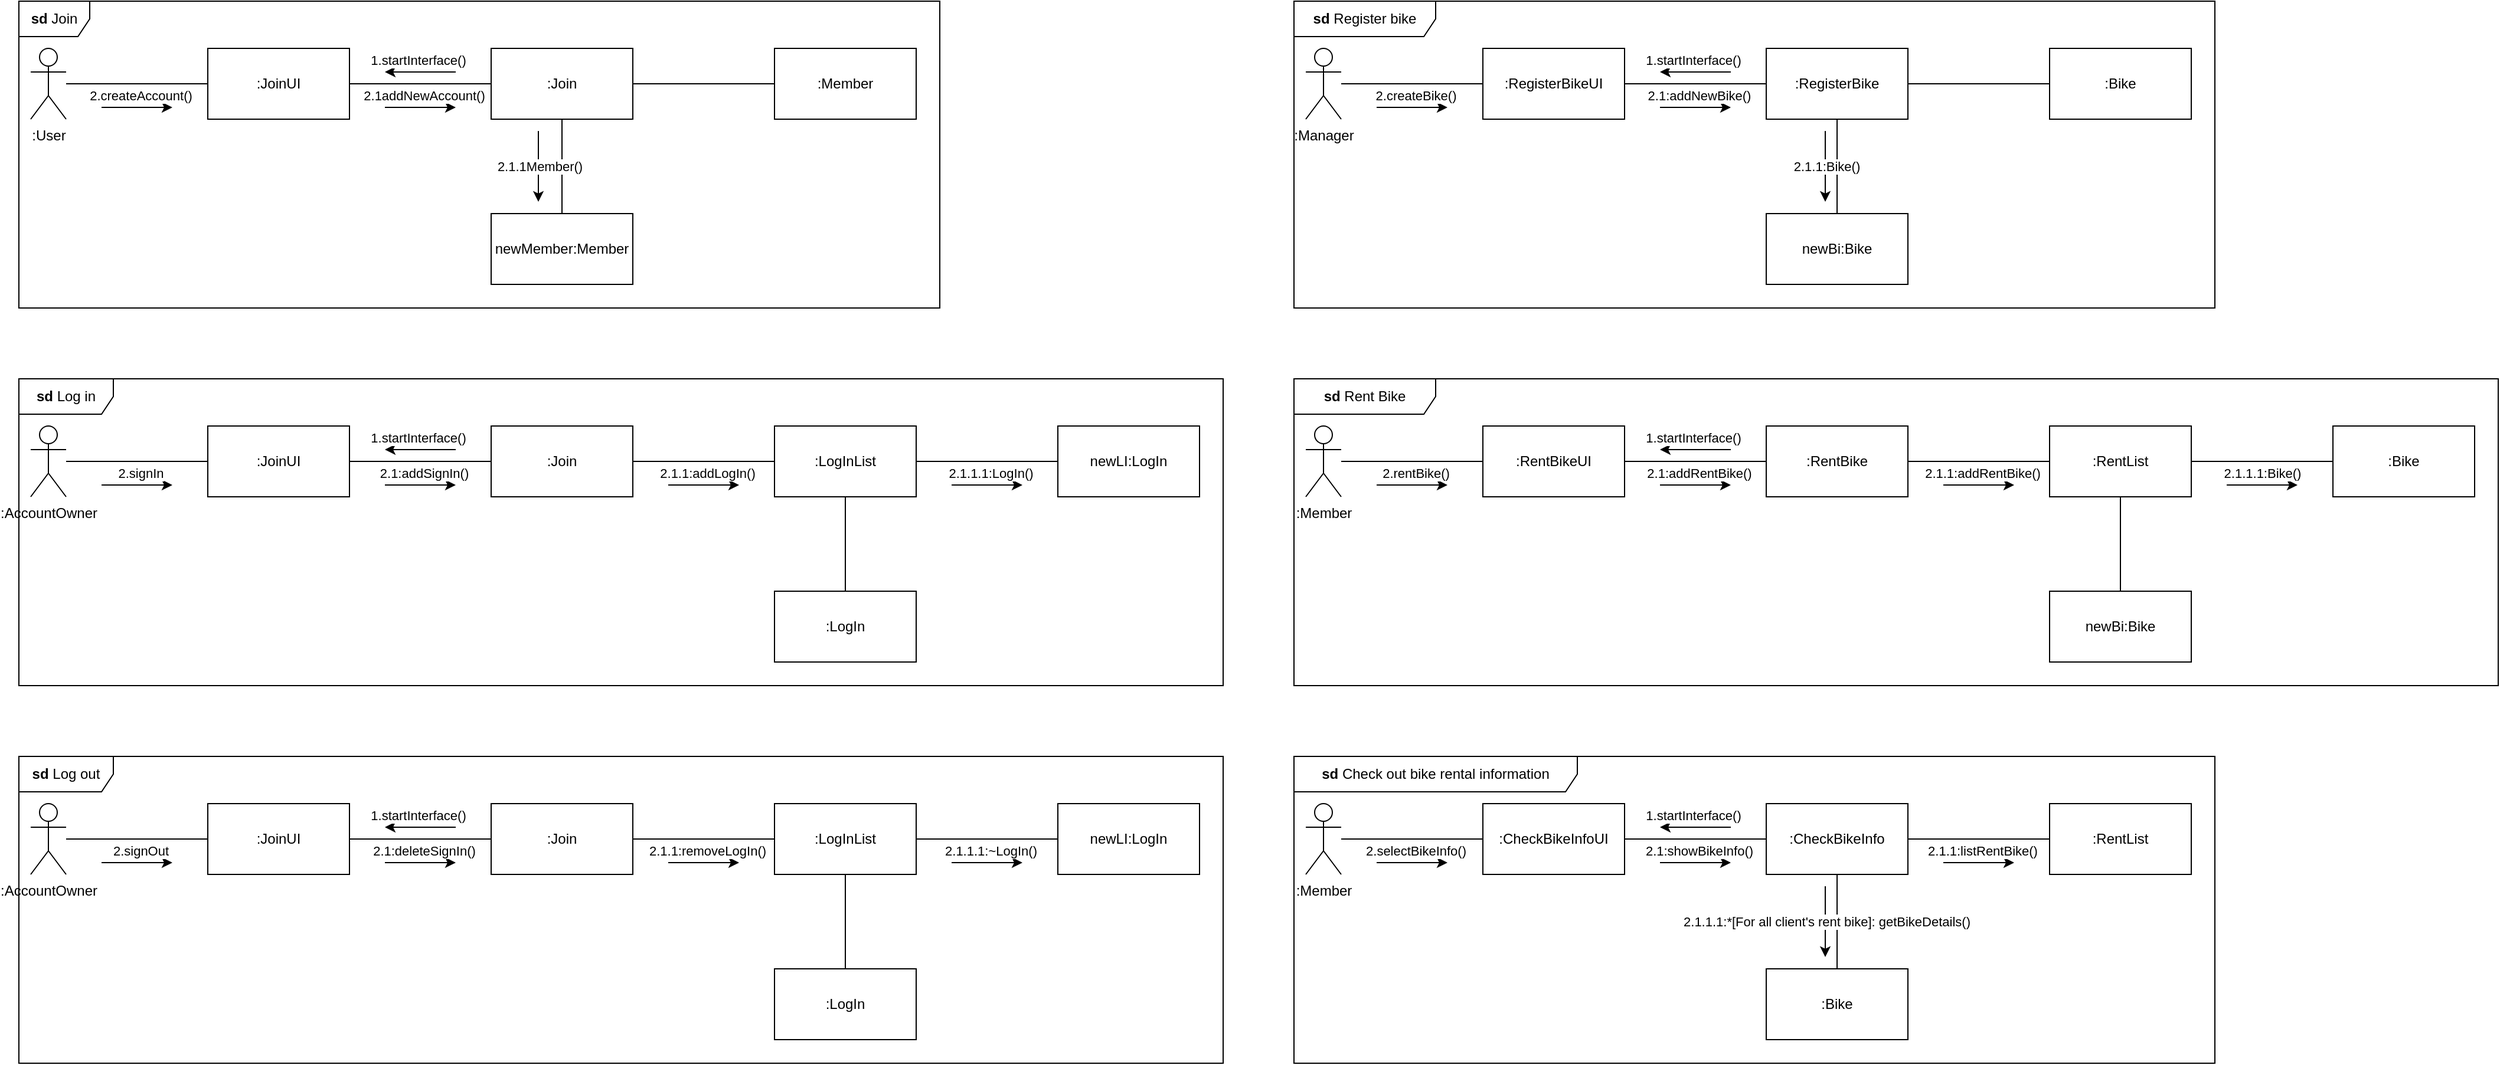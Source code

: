 <mxfile version="27.0.6">
  <diagram name="페이지-1" id="TfwBfcJx_TXcbL4AHAHk">
    <mxGraphModel dx="2610" dy="929" grid="1" gridSize="10" guides="1" tooltips="1" connect="1" arrows="1" fold="1" page="1" pageScale="1" pageWidth="827" pageHeight="1169" math="0" shadow="0">
      <root>
        <mxCell id="0" />
        <mxCell id="1" parent="0" />
        <mxCell id="0ZEHqHd7t8iUZ4EHQ0J9-8" value="" style="edgeStyle=orthogonalEdgeStyle;rounded=0;orthogonalLoop=1;jettySize=auto;html=1;endArrow=none;startFill=0;" edge="1" parent="1" source="0ZEHqHd7t8iUZ4EHQ0J9-1" target="0ZEHqHd7t8iUZ4EHQ0J9-2">
          <mxGeometry relative="1" as="geometry" />
        </mxCell>
        <mxCell id="0ZEHqHd7t8iUZ4EHQ0J9-1" value=":Join&lt;span style=&quot;background-color: transparent; color: light-dark(rgb(0, 0, 0), rgb(255, 255, 255));&quot;&gt;UI&lt;/span&gt;" style="rounded=0;whiteSpace=wrap;html=1;" vertex="1" parent="1">
          <mxGeometry x="-600" y="120" width="120" height="60" as="geometry" />
        </mxCell>
        <mxCell id="0ZEHqHd7t8iUZ4EHQ0J9-11" value="" style="edgeStyle=orthogonalEdgeStyle;rounded=0;orthogonalLoop=1;jettySize=auto;html=1;endArrow=none;startFill=0;" edge="1" parent="1" source="0ZEHqHd7t8iUZ4EHQ0J9-2" target="0ZEHqHd7t8iUZ4EHQ0J9-10">
          <mxGeometry relative="1" as="geometry" />
        </mxCell>
        <mxCell id="0ZEHqHd7t8iUZ4EHQ0J9-13" value="" style="edgeStyle=orthogonalEdgeStyle;rounded=0;orthogonalLoop=1;jettySize=auto;html=1;endArrow=none;startFill=0;" edge="1" parent="1" source="0ZEHqHd7t8iUZ4EHQ0J9-2" target="0ZEHqHd7t8iUZ4EHQ0J9-12">
          <mxGeometry relative="1" as="geometry" />
        </mxCell>
        <mxCell id="0ZEHqHd7t8iUZ4EHQ0J9-2" value=":Join" style="rounded=0;whiteSpace=wrap;html=1;" vertex="1" parent="1">
          <mxGeometry x="-360" y="120" width="120" height="60" as="geometry" />
        </mxCell>
        <mxCell id="0ZEHqHd7t8iUZ4EHQ0J9-3" value=":User" style="shape=umlActor;verticalLabelPosition=bottom;verticalAlign=top;html=1;outlineConnect=0;" vertex="1" parent="1">
          <mxGeometry x="-750" y="120" width="30" height="60" as="geometry" />
        </mxCell>
        <mxCell id="0ZEHqHd7t8iUZ4EHQ0J9-7" value="" style="endArrow=none;html=1;rounded=0;entryX=0;entryY=0.5;entryDx=0;entryDy=0;" edge="1" parent="1" source="0ZEHqHd7t8iUZ4EHQ0J9-3" target="0ZEHqHd7t8iUZ4EHQ0J9-1">
          <mxGeometry width="50" height="50" relative="1" as="geometry">
            <mxPoint x="-690" y="150" as="sourcePoint" />
            <mxPoint x="-640" y="100" as="targetPoint" />
          </mxGeometry>
        </mxCell>
        <mxCell id="0ZEHqHd7t8iUZ4EHQ0J9-10" value=":Member" style="rounded=0;whiteSpace=wrap;html=1;" vertex="1" parent="1">
          <mxGeometry x="-120" y="120" width="120" height="60" as="geometry" />
        </mxCell>
        <mxCell id="0ZEHqHd7t8iUZ4EHQ0J9-12" value="newMember:Member" style="rounded=0;whiteSpace=wrap;html=1;" vertex="1" parent="1">
          <mxGeometry x="-360" y="260" width="120" height="60" as="geometry" />
        </mxCell>
        <mxCell id="0ZEHqHd7t8iUZ4EHQ0J9-14" value="" style="endArrow=classic;html=1;rounded=0;" edge="1" parent="1">
          <mxGeometry width="50" height="50" relative="1" as="geometry">
            <mxPoint x="-390" y="140" as="sourcePoint" />
            <mxPoint x="-450" y="140" as="targetPoint" />
          </mxGeometry>
        </mxCell>
        <mxCell id="0ZEHqHd7t8iUZ4EHQ0J9-15" value="1.startInterface()" style="edgeLabel;html=1;align=center;verticalAlign=middle;resizable=0;points=[];" vertex="1" connectable="0" parent="0ZEHqHd7t8iUZ4EHQ0J9-14">
          <mxGeometry x="0.08" y="-1" relative="1" as="geometry">
            <mxPoint y="-9" as="offset" />
          </mxGeometry>
        </mxCell>
        <mxCell id="0ZEHqHd7t8iUZ4EHQ0J9-16" value="" style="endArrow=classic;html=1;rounded=0;" edge="1" parent="1">
          <mxGeometry width="50" height="50" relative="1" as="geometry">
            <mxPoint x="-690" y="170" as="sourcePoint" />
            <mxPoint x="-630" y="170" as="targetPoint" />
          </mxGeometry>
        </mxCell>
        <mxCell id="0ZEHqHd7t8iUZ4EHQ0J9-17" value="2.createAccount()" style="edgeLabel;html=1;align=center;verticalAlign=middle;resizable=0;points=[];" vertex="1" connectable="0" parent="0ZEHqHd7t8iUZ4EHQ0J9-16">
          <mxGeometry x="0.08" y="-1" relative="1" as="geometry">
            <mxPoint y="-11" as="offset" />
          </mxGeometry>
        </mxCell>
        <mxCell id="0ZEHqHd7t8iUZ4EHQ0J9-18" value="" style="endArrow=classic;html=1;rounded=0;" edge="1" parent="1">
          <mxGeometry width="50" height="50" relative="1" as="geometry">
            <mxPoint x="-450" y="170" as="sourcePoint" />
            <mxPoint x="-390" y="170" as="targetPoint" />
          </mxGeometry>
        </mxCell>
        <mxCell id="0ZEHqHd7t8iUZ4EHQ0J9-19" value="2.1addNewAccount()" style="edgeLabel;html=1;align=center;verticalAlign=middle;resizable=0;points=[];" vertex="1" connectable="0" parent="0ZEHqHd7t8iUZ4EHQ0J9-18">
          <mxGeometry x="0.08" y="-1" relative="1" as="geometry">
            <mxPoint y="-11" as="offset" />
          </mxGeometry>
        </mxCell>
        <mxCell id="0ZEHqHd7t8iUZ4EHQ0J9-20" value="" style="endArrow=classic;html=1;rounded=0;" edge="1" parent="1">
          <mxGeometry width="50" height="50" relative="1" as="geometry">
            <mxPoint x="-320" y="190" as="sourcePoint" />
            <mxPoint x="-320" y="250" as="targetPoint" />
          </mxGeometry>
        </mxCell>
        <mxCell id="0ZEHqHd7t8iUZ4EHQ0J9-21" value="2.1.1Member()" style="edgeLabel;html=1;align=center;verticalAlign=middle;resizable=0;points=[];" vertex="1" connectable="0" parent="0ZEHqHd7t8iUZ4EHQ0J9-20">
          <mxGeometry x="0.007" y="1" relative="1" as="geometry">
            <mxPoint as="offset" />
          </mxGeometry>
        </mxCell>
        <mxCell id="0ZEHqHd7t8iUZ4EHQ0J9-22" value="&lt;b&gt;sd&lt;/b&gt; Join" style="shape=umlFrame;whiteSpace=wrap;html=1;pointerEvents=0;" vertex="1" parent="1">
          <mxGeometry x="-760" y="80" width="780" height="260" as="geometry" />
        </mxCell>
        <mxCell id="0ZEHqHd7t8iUZ4EHQ0J9-41" value="" style="edgeStyle=orthogonalEdgeStyle;rounded=0;orthogonalLoop=1;jettySize=auto;html=1;endArrow=none;startFill=0;" edge="1" parent="1" source="0ZEHqHd7t8iUZ4EHQ0J9-42" target="0ZEHqHd7t8iUZ4EHQ0J9-45">
          <mxGeometry relative="1" as="geometry" />
        </mxCell>
        <mxCell id="0ZEHqHd7t8iUZ4EHQ0J9-42" value=":Join&lt;span style=&quot;background-color: transparent; color: light-dark(rgb(0, 0, 0), rgb(255, 255, 255));&quot;&gt;UI&lt;/span&gt;" style="rounded=0;whiteSpace=wrap;html=1;" vertex="1" parent="1">
          <mxGeometry x="-600" y="440" width="120" height="60" as="geometry" />
        </mxCell>
        <mxCell id="0ZEHqHd7t8iUZ4EHQ0J9-43" value="" style="edgeStyle=orthogonalEdgeStyle;rounded=0;orthogonalLoop=1;jettySize=auto;html=1;endArrow=none;startFill=0;" edge="1" parent="1" source="0ZEHqHd7t8iUZ4EHQ0J9-45" target="0ZEHqHd7t8iUZ4EHQ0J9-48">
          <mxGeometry relative="1" as="geometry" />
        </mxCell>
        <mxCell id="0ZEHqHd7t8iUZ4EHQ0J9-45" value=":Join" style="rounded=0;whiteSpace=wrap;html=1;" vertex="1" parent="1">
          <mxGeometry x="-360" y="440" width="120" height="60" as="geometry" />
        </mxCell>
        <mxCell id="0ZEHqHd7t8iUZ4EHQ0J9-46" value=":AccountOwner" style="shape=umlActor;verticalLabelPosition=bottom;verticalAlign=top;html=1;outlineConnect=0;" vertex="1" parent="1">
          <mxGeometry x="-750" y="440" width="30" height="60" as="geometry" />
        </mxCell>
        <mxCell id="0ZEHqHd7t8iUZ4EHQ0J9-47" value="" style="endArrow=none;html=1;rounded=0;entryX=0;entryY=0.5;entryDx=0;entryDy=0;" edge="1" parent="1" source="0ZEHqHd7t8iUZ4EHQ0J9-46" target="0ZEHqHd7t8iUZ4EHQ0J9-42">
          <mxGeometry width="50" height="50" relative="1" as="geometry">
            <mxPoint x="-690" y="470" as="sourcePoint" />
            <mxPoint x="-640" y="420" as="targetPoint" />
          </mxGeometry>
        </mxCell>
        <mxCell id="0ZEHqHd7t8iUZ4EHQ0J9-59" value="" style="edgeStyle=orthogonalEdgeStyle;rounded=0;orthogonalLoop=1;jettySize=auto;html=1;endArrow=none;startFill=0;" edge="1" parent="1" source="0ZEHqHd7t8iUZ4EHQ0J9-48" target="0ZEHqHd7t8iUZ4EHQ0J9-49">
          <mxGeometry relative="1" as="geometry" />
        </mxCell>
        <mxCell id="0ZEHqHd7t8iUZ4EHQ0J9-48" value=":LogInList" style="rounded=0;whiteSpace=wrap;html=1;" vertex="1" parent="1">
          <mxGeometry x="-120" y="440" width="120" height="60" as="geometry" />
        </mxCell>
        <mxCell id="0ZEHqHd7t8iUZ4EHQ0J9-49" value="newLI:LogIn" style="rounded=0;whiteSpace=wrap;html=1;" vertex="1" parent="1">
          <mxGeometry x="120" y="440" width="120" height="60" as="geometry" />
        </mxCell>
        <mxCell id="0ZEHqHd7t8iUZ4EHQ0J9-50" value="" style="endArrow=classic;html=1;rounded=0;" edge="1" parent="1">
          <mxGeometry width="50" height="50" relative="1" as="geometry">
            <mxPoint x="-390" y="460" as="sourcePoint" />
            <mxPoint x="-450" y="460" as="targetPoint" />
          </mxGeometry>
        </mxCell>
        <mxCell id="0ZEHqHd7t8iUZ4EHQ0J9-51" value="1.startInterface()" style="edgeLabel;html=1;align=center;verticalAlign=middle;resizable=0;points=[];" vertex="1" connectable="0" parent="0ZEHqHd7t8iUZ4EHQ0J9-50">
          <mxGeometry x="0.08" y="-1" relative="1" as="geometry">
            <mxPoint y="-9" as="offset" />
          </mxGeometry>
        </mxCell>
        <mxCell id="0ZEHqHd7t8iUZ4EHQ0J9-52" value="" style="endArrow=classic;html=1;rounded=0;" edge="1" parent="1">
          <mxGeometry width="50" height="50" relative="1" as="geometry">
            <mxPoint x="-690" y="490" as="sourcePoint" />
            <mxPoint x="-630" y="490" as="targetPoint" />
          </mxGeometry>
        </mxCell>
        <mxCell id="0ZEHqHd7t8iUZ4EHQ0J9-53" value="2.signIn" style="edgeLabel;html=1;align=center;verticalAlign=middle;resizable=0;points=[];" vertex="1" connectable="0" parent="0ZEHqHd7t8iUZ4EHQ0J9-52">
          <mxGeometry x="0.08" y="-1" relative="1" as="geometry">
            <mxPoint y="-11" as="offset" />
          </mxGeometry>
        </mxCell>
        <mxCell id="0ZEHqHd7t8iUZ4EHQ0J9-54" value="" style="endArrow=classic;html=1;rounded=0;" edge="1" parent="1">
          <mxGeometry width="50" height="50" relative="1" as="geometry">
            <mxPoint x="-450" y="490" as="sourcePoint" />
            <mxPoint x="-390" y="490" as="targetPoint" />
          </mxGeometry>
        </mxCell>
        <mxCell id="0ZEHqHd7t8iUZ4EHQ0J9-55" value="2.1:addSignIn()" style="edgeLabel;html=1;align=center;verticalAlign=middle;resizable=0;points=[];" vertex="1" connectable="0" parent="0ZEHqHd7t8iUZ4EHQ0J9-54">
          <mxGeometry x="0.08" y="-1" relative="1" as="geometry">
            <mxPoint y="-11" as="offset" />
          </mxGeometry>
        </mxCell>
        <mxCell id="0ZEHqHd7t8iUZ4EHQ0J9-58" value="&lt;b&gt;sd&lt;/b&gt;&amp;nbsp;Log in" style="shape=umlFrame;whiteSpace=wrap;html=1;pointerEvents=0;width=80;height=30;" vertex="1" parent="1">
          <mxGeometry x="-760" y="400" width="1020" height="260" as="geometry" />
        </mxCell>
        <mxCell id="0ZEHqHd7t8iUZ4EHQ0J9-61" value=":LogIn" style="rounded=0;whiteSpace=wrap;html=1;" vertex="1" parent="1">
          <mxGeometry x="-120" y="580" width="120" height="60" as="geometry" />
        </mxCell>
        <mxCell id="0ZEHqHd7t8iUZ4EHQ0J9-63" value="" style="endArrow=classic;html=1;rounded=0;" edge="1" parent="1">
          <mxGeometry width="50" height="50" relative="1" as="geometry">
            <mxPoint x="30" y="490" as="sourcePoint" />
            <mxPoint x="90" y="490" as="targetPoint" />
          </mxGeometry>
        </mxCell>
        <mxCell id="0ZEHqHd7t8iUZ4EHQ0J9-64" value="2.1.1.1:LogIn()" style="edgeLabel;html=1;align=center;verticalAlign=middle;resizable=0;points=[];" vertex="1" connectable="0" parent="0ZEHqHd7t8iUZ4EHQ0J9-63">
          <mxGeometry x="0.08" y="-1" relative="1" as="geometry">
            <mxPoint y="-11" as="offset" />
          </mxGeometry>
        </mxCell>
        <mxCell id="0ZEHqHd7t8iUZ4EHQ0J9-66" value="" style="endArrow=none;startArrow=none;endFill=0;startFill=0;endSize=8;html=1;verticalAlign=bottom;labelBackgroundColor=none;strokeWidth=1;rounded=0;entryX=0.5;entryY=0;entryDx=0;entryDy=0;" edge="1" parent="1" target="0ZEHqHd7t8iUZ4EHQ0J9-61">
          <mxGeometry width="160" relative="1" as="geometry">
            <mxPoint x="-60" y="500" as="sourcePoint" />
            <mxPoint x="100" y="500" as="targetPoint" />
          </mxGeometry>
        </mxCell>
        <mxCell id="0ZEHqHd7t8iUZ4EHQ0J9-68" value="" style="endArrow=classic;html=1;rounded=0;" edge="1" parent="1">
          <mxGeometry width="50" height="50" relative="1" as="geometry">
            <mxPoint x="-210" y="490" as="sourcePoint" />
            <mxPoint x="-150" y="490" as="targetPoint" />
          </mxGeometry>
        </mxCell>
        <mxCell id="0ZEHqHd7t8iUZ4EHQ0J9-69" value="2.1.1:addLogIn()" style="edgeLabel;html=1;align=center;verticalAlign=middle;resizable=0;points=[];" vertex="1" connectable="0" parent="0ZEHqHd7t8iUZ4EHQ0J9-68">
          <mxGeometry x="0.08" y="-1" relative="1" as="geometry">
            <mxPoint y="-11" as="offset" />
          </mxGeometry>
        </mxCell>
        <mxCell id="0ZEHqHd7t8iUZ4EHQ0J9-70" value="" style="edgeStyle=orthogonalEdgeStyle;rounded=0;orthogonalLoop=1;jettySize=auto;html=1;endArrow=none;startFill=0;" edge="1" parent="1" source="0ZEHqHd7t8iUZ4EHQ0J9-71" target="0ZEHqHd7t8iUZ4EHQ0J9-73">
          <mxGeometry relative="1" as="geometry" />
        </mxCell>
        <mxCell id="0ZEHqHd7t8iUZ4EHQ0J9-71" value=":Join&lt;span style=&quot;background-color: transparent; color: light-dark(rgb(0, 0, 0), rgb(255, 255, 255));&quot;&gt;UI&lt;/span&gt;" style="rounded=0;whiteSpace=wrap;html=1;" vertex="1" parent="1">
          <mxGeometry x="-600" y="760" width="120" height="60" as="geometry" />
        </mxCell>
        <mxCell id="0ZEHqHd7t8iUZ4EHQ0J9-72" value="" style="edgeStyle=orthogonalEdgeStyle;rounded=0;orthogonalLoop=1;jettySize=auto;html=1;endArrow=none;startFill=0;" edge="1" parent="1" source="0ZEHqHd7t8iUZ4EHQ0J9-73" target="0ZEHqHd7t8iUZ4EHQ0J9-77">
          <mxGeometry relative="1" as="geometry" />
        </mxCell>
        <mxCell id="0ZEHqHd7t8iUZ4EHQ0J9-73" value=":Join" style="rounded=0;whiteSpace=wrap;html=1;" vertex="1" parent="1">
          <mxGeometry x="-360" y="760" width="120" height="60" as="geometry" />
        </mxCell>
        <mxCell id="0ZEHqHd7t8iUZ4EHQ0J9-74" value=":AccountOwner" style="shape=umlActor;verticalLabelPosition=bottom;verticalAlign=top;html=1;outlineConnect=0;" vertex="1" parent="1">
          <mxGeometry x="-750" y="760" width="30" height="60" as="geometry" />
        </mxCell>
        <mxCell id="0ZEHqHd7t8iUZ4EHQ0J9-75" value="" style="endArrow=none;html=1;rounded=0;entryX=0;entryY=0.5;entryDx=0;entryDy=0;" edge="1" parent="1" source="0ZEHqHd7t8iUZ4EHQ0J9-74" target="0ZEHqHd7t8iUZ4EHQ0J9-71">
          <mxGeometry width="50" height="50" relative="1" as="geometry">
            <mxPoint x="-690" y="790" as="sourcePoint" />
            <mxPoint x="-640" y="740" as="targetPoint" />
          </mxGeometry>
        </mxCell>
        <mxCell id="0ZEHqHd7t8iUZ4EHQ0J9-76" value="" style="edgeStyle=orthogonalEdgeStyle;rounded=0;orthogonalLoop=1;jettySize=auto;html=1;endArrow=none;startFill=0;" edge="1" parent="1" source="0ZEHqHd7t8iUZ4EHQ0J9-77" target="0ZEHqHd7t8iUZ4EHQ0J9-78">
          <mxGeometry relative="1" as="geometry" />
        </mxCell>
        <mxCell id="0ZEHqHd7t8iUZ4EHQ0J9-77" value=":LogInList" style="rounded=0;whiteSpace=wrap;html=1;" vertex="1" parent="1">
          <mxGeometry x="-120" y="760" width="120" height="60" as="geometry" />
        </mxCell>
        <mxCell id="0ZEHqHd7t8iUZ4EHQ0J9-78" value="newLI:LogIn" style="rounded=0;whiteSpace=wrap;html=1;" vertex="1" parent="1">
          <mxGeometry x="120" y="760" width="120" height="60" as="geometry" />
        </mxCell>
        <mxCell id="0ZEHqHd7t8iUZ4EHQ0J9-79" value="" style="endArrow=classic;html=1;rounded=0;" edge="1" parent="1">
          <mxGeometry width="50" height="50" relative="1" as="geometry">
            <mxPoint x="-390" y="780" as="sourcePoint" />
            <mxPoint x="-450" y="780" as="targetPoint" />
          </mxGeometry>
        </mxCell>
        <mxCell id="0ZEHqHd7t8iUZ4EHQ0J9-80" value="1.startInterface()" style="edgeLabel;html=1;align=center;verticalAlign=middle;resizable=0;points=[];" vertex="1" connectable="0" parent="0ZEHqHd7t8iUZ4EHQ0J9-79">
          <mxGeometry x="0.08" y="-1" relative="1" as="geometry">
            <mxPoint y="-9" as="offset" />
          </mxGeometry>
        </mxCell>
        <mxCell id="0ZEHqHd7t8iUZ4EHQ0J9-81" value="" style="endArrow=classic;html=1;rounded=0;" edge="1" parent="1">
          <mxGeometry width="50" height="50" relative="1" as="geometry">
            <mxPoint x="-690" y="810" as="sourcePoint" />
            <mxPoint x="-630" y="810" as="targetPoint" />
          </mxGeometry>
        </mxCell>
        <mxCell id="0ZEHqHd7t8iUZ4EHQ0J9-82" value="2.signOut" style="edgeLabel;html=1;align=center;verticalAlign=middle;resizable=0;points=[];" vertex="1" connectable="0" parent="0ZEHqHd7t8iUZ4EHQ0J9-81">
          <mxGeometry x="0.08" y="-1" relative="1" as="geometry">
            <mxPoint y="-11" as="offset" />
          </mxGeometry>
        </mxCell>
        <mxCell id="0ZEHqHd7t8iUZ4EHQ0J9-83" value="" style="endArrow=classic;html=1;rounded=0;" edge="1" parent="1">
          <mxGeometry width="50" height="50" relative="1" as="geometry">
            <mxPoint x="-450" y="810" as="sourcePoint" />
            <mxPoint x="-390" y="810" as="targetPoint" />
          </mxGeometry>
        </mxCell>
        <mxCell id="0ZEHqHd7t8iUZ4EHQ0J9-84" value="2.1:deleteSignIn()" style="edgeLabel;html=1;align=center;verticalAlign=middle;resizable=0;points=[];" vertex="1" connectable="0" parent="0ZEHqHd7t8iUZ4EHQ0J9-83">
          <mxGeometry x="0.08" y="-1" relative="1" as="geometry">
            <mxPoint y="-11" as="offset" />
          </mxGeometry>
        </mxCell>
        <mxCell id="0ZEHqHd7t8iUZ4EHQ0J9-85" value="&lt;b&gt;sd&lt;/b&gt;&amp;nbsp;Log out" style="shape=umlFrame;whiteSpace=wrap;html=1;pointerEvents=0;width=80;height=30;" vertex="1" parent="1">
          <mxGeometry x="-760" y="720" width="1020" height="260" as="geometry" />
        </mxCell>
        <mxCell id="0ZEHqHd7t8iUZ4EHQ0J9-86" value=":LogIn" style="rounded=0;whiteSpace=wrap;html=1;" vertex="1" parent="1">
          <mxGeometry x="-120" y="900" width="120" height="60" as="geometry" />
        </mxCell>
        <mxCell id="0ZEHqHd7t8iUZ4EHQ0J9-87" value="" style="endArrow=classic;html=1;rounded=0;" edge="1" parent="1">
          <mxGeometry width="50" height="50" relative="1" as="geometry">
            <mxPoint x="30" y="810" as="sourcePoint" />
            <mxPoint x="90" y="810" as="targetPoint" />
          </mxGeometry>
        </mxCell>
        <mxCell id="0ZEHqHd7t8iUZ4EHQ0J9-88" value="2.1.1.1:~LogIn()" style="edgeLabel;html=1;align=center;verticalAlign=middle;resizable=0;points=[];" vertex="1" connectable="0" parent="0ZEHqHd7t8iUZ4EHQ0J9-87">
          <mxGeometry x="0.08" y="-1" relative="1" as="geometry">
            <mxPoint y="-11" as="offset" />
          </mxGeometry>
        </mxCell>
        <mxCell id="0ZEHqHd7t8iUZ4EHQ0J9-89" value="" style="endArrow=none;startArrow=none;endFill=0;startFill=0;endSize=8;html=1;verticalAlign=bottom;labelBackgroundColor=none;strokeWidth=1;rounded=0;entryX=0.5;entryY=0;entryDx=0;entryDy=0;" edge="1" parent="1" target="0ZEHqHd7t8iUZ4EHQ0J9-86">
          <mxGeometry width="160" relative="1" as="geometry">
            <mxPoint x="-60" y="820" as="sourcePoint" />
            <mxPoint x="100" y="820" as="targetPoint" />
          </mxGeometry>
        </mxCell>
        <mxCell id="0ZEHqHd7t8iUZ4EHQ0J9-90" value="" style="endArrow=classic;html=1;rounded=0;" edge="1" parent="1">
          <mxGeometry width="50" height="50" relative="1" as="geometry">
            <mxPoint x="-210" y="810" as="sourcePoint" />
            <mxPoint x="-150" y="810" as="targetPoint" />
          </mxGeometry>
        </mxCell>
        <mxCell id="0ZEHqHd7t8iUZ4EHQ0J9-91" value="2.1.1:removeLogIn()" style="edgeLabel;html=1;align=center;verticalAlign=middle;resizable=0;points=[];" vertex="1" connectable="0" parent="0ZEHqHd7t8iUZ4EHQ0J9-90">
          <mxGeometry x="0.08" y="-1" relative="1" as="geometry">
            <mxPoint y="-11" as="offset" />
          </mxGeometry>
        </mxCell>
        <mxCell id="0ZEHqHd7t8iUZ4EHQ0J9-92" value="" style="edgeStyle=orthogonalEdgeStyle;rounded=0;orthogonalLoop=1;jettySize=auto;html=1;endArrow=none;startFill=0;" edge="1" parent="1" source="0ZEHqHd7t8iUZ4EHQ0J9-93" target="0ZEHqHd7t8iUZ4EHQ0J9-95">
          <mxGeometry relative="1" as="geometry" />
        </mxCell>
        <mxCell id="0ZEHqHd7t8iUZ4EHQ0J9-93" value=":RegisterBikeUI" style="rounded=0;whiteSpace=wrap;html=1;" vertex="1" parent="1">
          <mxGeometry x="480" y="120" width="120" height="60" as="geometry" />
        </mxCell>
        <mxCell id="0ZEHqHd7t8iUZ4EHQ0J9-94" value="" style="edgeStyle=orthogonalEdgeStyle;rounded=0;orthogonalLoop=1;jettySize=auto;html=1;endArrow=none;startFill=0;" edge="1" parent="1" source="0ZEHqHd7t8iUZ4EHQ0J9-95" target="0ZEHqHd7t8iUZ4EHQ0J9-99">
          <mxGeometry relative="1" as="geometry" />
        </mxCell>
        <mxCell id="0ZEHqHd7t8iUZ4EHQ0J9-114" value="" style="edgeStyle=orthogonalEdgeStyle;rounded=0;orthogonalLoop=1;jettySize=auto;html=1;endArrow=none;startFill=0;" edge="1" parent="1" source="0ZEHqHd7t8iUZ4EHQ0J9-95" target="0ZEHqHd7t8iUZ4EHQ0J9-100">
          <mxGeometry relative="1" as="geometry" />
        </mxCell>
        <mxCell id="0ZEHqHd7t8iUZ4EHQ0J9-95" value=":RegisterBike" style="rounded=0;whiteSpace=wrap;html=1;" vertex="1" parent="1">
          <mxGeometry x="720" y="120" width="120" height="60" as="geometry" />
        </mxCell>
        <mxCell id="0ZEHqHd7t8iUZ4EHQ0J9-96" value=":Manager" style="shape=umlActor;verticalLabelPosition=bottom;verticalAlign=top;html=1;outlineConnect=0;" vertex="1" parent="1">
          <mxGeometry x="330" y="120" width="30" height="60" as="geometry" />
        </mxCell>
        <mxCell id="0ZEHqHd7t8iUZ4EHQ0J9-97" value="" style="endArrow=none;html=1;rounded=0;entryX=0;entryY=0.5;entryDx=0;entryDy=0;" edge="1" parent="1" source="0ZEHqHd7t8iUZ4EHQ0J9-96" target="0ZEHqHd7t8iUZ4EHQ0J9-93">
          <mxGeometry width="50" height="50" relative="1" as="geometry">
            <mxPoint x="390" y="150" as="sourcePoint" />
            <mxPoint x="440" y="100" as="targetPoint" />
          </mxGeometry>
        </mxCell>
        <mxCell id="0ZEHqHd7t8iUZ4EHQ0J9-99" value=":Bike" style="rounded=0;whiteSpace=wrap;html=1;" vertex="1" parent="1">
          <mxGeometry x="960" y="120" width="120" height="60" as="geometry" />
        </mxCell>
        <mxCell id="0ZEHqHd7t8iUZ4EHQ0J9-100" value="newBi:Bike" style="rounded=0;whiteSpace=wrap;html=1;" vertex="1" parent="1">
          <mxGeometry x="720" y="260" width="120" height="60" as="geometry" />
        </mxCell>
        <mxCell id="0ZEHqHd7t8iUZ4EHQ0J9-101" value="" style="endArrow=classic;html=1;rounded=0;" edge="1" parent="1">
          <mxGeometry width="50" height="50" relative="1" as="geometry">
            <mxPoint x="690" y="140" as="sourcePoint" />
            <mxPoint x="630" y="140" as="targetPoint" />
          </mxGeometry>
        </mxCell>
        <mxCell id="0ZEHqHd7t8iUZ4EHQ0J9-102" value="1.startInterface()" style="edgeLabel;html=1;align=center;verticalAlign=middle;resizable=0;points=[];" vertex="1" connectable="0" parent="0ZEHqHd7t8iUZ4EHQ0J9-101">
          <mxGeometry x="0.08" y="-1" relative="1" as="geometry">
            <mxPoint y="-9" as="offset" />
          </mxGeometry>
        </mxCell>
        <mxCell id="0ZEHqHd7t8iUZ4EHQ0J9-103" value="" style="endArrow=classic;html=1;rounded=0;" edge="1" parent="1">
          <mxGeometry width="50" height="50" relative="1" as="geometry">
            <mxPoint x="390" y="170" as="sourcePoint" />
            <mxPoint x="450" y="170" as="targetPoint" />
          </mxGeometry>
        </mxCell>
        <mxCell id="0ZEHqHd7t8iUZ4EHQ0J9-104" value="2.createBike()" style="edgeLabel;html=1;align=center;verticalAlign=middle;resizable=0;points=[];" vertex="1" connectable="0" parent="0ZEHqHd7t8iUZ4EHQ0J9-103">
          <mxGeometry x="0.08" y="-1" relative="1" as="geometry">
            <mxPoint y="-11" as="offset" />
          </mxGeometry>
        </mxCell>
        <mxCell id="0ZEHqHd7t8iUZ4EHQ0J9-105" value="" style="endArrow=classic;html=1;rounded=0;" edge="1" parent="1">
          <mxGeometry width="50" height="50" relative="1" as="geometry">
            <mxPoint x="630" y="170" as="sourcePoint" />
            <mxPoint x="690" y="170" as="targetPoint" />
          </mxGeometry>
        </mxCell>
        <mxCell id="0ZEHqHd7t8iUZ4EHQ0J9-106" value="2.1:addNewBike()" style="edgeLabel;html=1;align=center;verticalAlign=middle;resizable=0;points=[];" vertex="1" connectable="0" parent="0ZEHqHd7t8iUZ4EHQ0J9-105">
          <mxGeometry x="0.08" y="-1" relative="1" as="geometry">
            <mxPoint y="-11" as="offset" />
          </mxGeometry>
        </mxCell>
        <mxCell id="0ZEHqHd7t8iUZ4EHQ0J9-107" value="&lt;b&gt;sd&lt;/b&gt;&amp;nbsp;Register bike" style="shape=umlFrame;whiteSpace=wrap;html=1;pointerEvents=0;width=120;height=30;" vertex="1" parent="1">
          <mxGeometry x="320" y="80" width="780" height="260" as="geometry" />
        </mxCell>
        <mxCell id="0ZEHqHd7t8iUZ4EHQ0J9-116" value="" style="endArrow=classic;html=1;rounded=0;" edge="1" parent="1">
          <mxGeometry width="50" height="50" relative="1" as="geometry">
            <mxPoint x="770" y="190" as="sourcePoint" />
            <mxPoint x="770" y="250" as="targetPoint" />
          </mxGeometry>
        </mxCell>
        <mxCell id="0ZEHqHd7t8iUZ4EHQ0J9-117" value="2.1.1:Bike()" style="edgeLabel;html=1;align=center;verticalAlign=middle;resizable=0;points=[];" vertex="1" connectable="0" parent="0ZEHqHd7t8iUZ4EHQ0J9-116">
          <mxGeometry x="0.007" y="1" relative="1" as="geometry">
            <mxPoint as="offset" />
          </mxGeometry>
        </mxCell>
        <mxCell id="0ZEHqHd7t8iUZ4EHQ0J9-118" value="" style="edgeStyle=orthogonalEdgeStyle;rounded=0;orthogonalLoop=1;jettySize=auto;html=1;endArrow=none;startFill=0;" edge="1" parent="1" source="0ZEHqHd7t8iUZ4EHQ0J9-119" target="0ZEHqHd7t8iUZ4EHQ0J9-122">
          <mxGeometry relative="1" as="geometry" />
        </mxCell>
        <mxCell id="0ZEHqHd7t8iUZ4EHQ0J9-119" value=":RentBikeUI" style="rounded=0;whiteSpace=wrap;html=1;" vertex="1" parent="1">
          <mxGeometry x="480" y="440" width="120" height="60" as="geometry" />
        </mxCell>
        <mxCell id="0ZEHqHd7t8iUZ4EHQ0J9-120" value="" style="edgeStyle=orthogonalEdgeStyle;rounded=0;orthogonalLoop=1;jettySize=auto;html=1;endArrow=none;startFill=0;" edge="1" parent="1" source="0ZEHqHd7t8iUZ4EHQ0J9-122" target="0ZEHqHd7t8iUZ4EHQ0J9-125">
          <mxGeometry relative="1" as="geometry" />
        </mxCell>
        <mxCell id="0ZEHqHd7t8iUZ4EHQ0J9-122" value=":RentBike" style="rounded=0;whiteSpace=wrap;html=1;" vertex="1" parent="1">
          <mxGeometry x="720" y="440" width="120" height="60" as="geometry" />
        </mxCell>
        <mxCell id="0ZEHqHd7t8iUZ4EHQ0J9-123" value=":Member" style="shape=umlActor;verticalLabelPosition=bottom;verticalAlign=top;html=1;outlineConnect=0;" vertex="1" parent="1">
          <mxGeometry x="330" y="440" width="30" height="60" as="geometry" />
        </mxCell>
        <mxCell id="0ZEHqHd7t8iUZ4EHQ0J9-124" value="" style="endArrow=none;html=1;rounded=0;entryX=0;entryY=0.5;entryDx=0;entryDy=0;" edge="1" parent="1" source="0ZEHqHd7t8iUZ4EHQ0J9-123" target="0ZEHqHd7t8iUZ4EHQ0J9-119">
          <mxGeometry width="50" height="50" relative="1" as="geometry">
            <mxPoint x="390" y="470" as="sourcePoint" />
            <mxPoint x="440" y="420" as="targetPoint" />
          </mxGeometry>
        </mxCell>
        <mxCell id="0ZEHqHd7t8iUZ4EHQ0J9-136" value="" style="edgeStyle=orthogonalEdgeStyle;rounded=0;orthogonalLoop=1;jettySize=auto;html=1;endArrow=none;startFill=0;" edge="1" parent="1" source="0ZEHqHd7t8iUZ4EHQ0J9-125" target="0ZEHqHd7t8iUZ4EHQ0J9-126">
          <mxGeometry relative="1" as="geometry" />
        </mxCell>
        <mxCell id="0ZEHqHd7t8iUZ4EHQ0J9-138" value="" style="edgeStyle=orthogonalEdgeStyle;rounded=0;orthogonalLoop=1;jettySize=auto;html=1;endArrow=none;startFill=0;" edge="1" parent="1" source="0ZEHqHd7t8iUZ4EHQ0J9-125" target="0ZEHqHd7t8iUZ4EHQ0J9-137">
          <mxGeometry relative="1" as="geometry" />
        </mxCell>
        <mxCell id="0ZEHqHd7t8iUZ4EHQ0J9-125" value=":RentList" style="rounded=0;whiteSpace=wrap;html=1;" vertex="1" parent="1">
          <mxGeometry x="960" y="440" width="120" height="60" as="geometry" />
        </mxCell>
        <mxCell id="0ZEHqHd7t8iUZ4EHQ0J9-126" value="newBi:Bike" style="rounded=0;whiteSpace=wrap;html=1;" vertex="1" parent="1">
          <mxGeometry x="960" y="580" width="120" height="60" as="geometry" />
        </mxCell>
        <mxCell id="0ZEHqHd7t8iUZ4EHQ0J9-127" value="" style="endArrow=classic;html=1;rounded=0;" edge="1" parent="1">
          <mxGeometry width="50" height="50" relative="1" as="geometry">
            <mxPoint x="690" y="460" as="sourcePoint" />
            <mxPoint x="630" y="460" as="targetPoint" />
          </mxGeometry>
        </mxCell>
        <mxCell id="0ZEHqHd7t8iUZ4EHQ0J9-128" value="1.startInterface()" style="edgeLabel;html=1;align=center;verticalAlign=middle;resizable=0;points=[];" vertex="1" connectable="0" parent="0ZEHqHd7t8iUZ4EHQ0J9-127">
          <mxGeometry x="0.08" y="-1" relative="1" as="geometry">
            <mxPoint y="-9" as="offset" />
          </mxGeometry>
        </mxCell>
        <mxCell id="0ZEHqHd7t8iUZ4EHQ0J9-129" value="" style="endArrow=classic;html=1;rounded=0;" edge="1" parent="1">
          <mxGeometry width="50" height="50" relative="1" as="geometry">
            <mxPoint x="390" y="490" as="sourcePoint" />
            <mxPoint x="450" y="490" as="targetPoint" />
          </mxGeometry>
        </mxCell>
        <mxCell id="0ZEHqHd7t8iUZ4EHQ0J9-130" value="2.rentBike()" style="edgeLabel;html=1;align=center;verticalAlign=middle;resizable=0;points=[];" vertex="1" connectable="0" parent="0ZEHqHd7t8iUZ4EHQ0J9-129">
          <mxGeometry x="0.08" y="-1" relative="1" as="geometry">
            <mxPoint y="-11" as="offset" />
          </mxGeometry>
        </mxCell>
        <mxCell id="0ZEHqHd7t8iUZ4EHQ0J9-131" value="" style="endArrow=classic;html=1;rounded=0;" edge="1" parent="1">
          <mxGeometry width="50" height="50" relative="1" as="geometry">
            <mxPoint x="630" y="490" as="sourcePoint" />
            <mxPoint x="690" y="490" as="targetPoint" />
          </mxGeometry>
        </mxCell>
        <mxCell id="0ZEHqHd7t8iUZ4EHQ0J9-132" value="2.1:addRentBike()" style="edgeLabel;html=1;align=center;verticalAlign=middle;resizable=0;points=[];" vertex="1" connectable="0" parent="0ZEHqHd7t8iUZ4EHQ0J9-131">
          <mxGeometry x="0.08" y="-1" relative="1" as="geometry">
            <mxPoint y="-11" as="offset" />
          </mxGeometry>
        </mxCell>
        <mxCell id="0ZEHqHd7t8iUZ4EHQ0J9-133" value="&lt;b&gt;sd&lt;/b&gt;&amp;nbsp;Rent Bike" style="shape=umlFrame;whiteSpace=wrap;html=1;pointerEvents=0;width=120;height=30;" vertex="1" parent="1">
          <mxGeometry x="320" y="400" width="1020" height="260" as="geometry" />
        </mxCell>
        <mxCell id="0ZEHqHd7t8iUZ4EHQ0J9-134" value="" style="endArrow=classic;html=1;rounded=0;" edge="1" parent="1">
          <mxGeometry width="50" height="50" relative="1" as="geometry">
            <mxPoint x="1110" y="490" as="sourcePoint" />
            <mxPoint x="1170" y="490" as="targetPoint" />
          </mxGeometry>
        </mxCell>
        <mxCell id="0ZEHqHd7t8iUZ4EHQ0J9-135" value="2.1.1.1:Bike()" style="edgeLabel;html=1;align=center;verticalAlign=middle;resizable=0;points=[];" vertex="1" connectable="0" parent="0ZEHqHd7t8iUZ4EHQ0J9-134">
          <mxGeometry x="0.007" y="1" relative="1" as="geometry">
            <mxPoint y="-9" as="offset" />
          </mxGeometry>
        </mxCell>
        <mxCell id="0ZEHqHd7t8iUZ4EHQ0J9-137" value=":Bike" style="rounded=0;whiteSpace=wrap;html=1;" vertex="1" parent="1">
          <mxGeometry x="1200" y="440" width="120" height="60" as="geometry" />
        </mxCell>
        <mxCell id="0ZEHqHd7t8iUZ4EHQ0J9-139" value="" style="endArrow=classic;html=1;rounded=0;" edge="1" parent="1">
          <mxGeometry width="50" height="50" relative="1" as="geometry">
            <mxPoint x="870" y="490" as="sourcePoint" />
            <mxPoint x="930" y="490" as="targetPoint" />
          </mxGeometry>
        </mxCell>
        <mxCell id="0ZEHqHd7t8iUZ4EHQ0J9-140" value="2.1.1:addRentBike()" style="edgeLabel;html=1;align=center;verticalAlign=middle;resizable=0;points=[];" vertex="1" connectable="0" parent="0ZEHqHd7t8iUZ4EHQ0J9-139">
          <mxGeometry x="0.08" y="-1" relative="1" as="geometry">
            <mxPoint y="-11" as="offset" />
          </mxGeometry>
        </mxCell>
        <mxCell id="0ZEHqHd7t8iUZ4EHQ0J9-141" value="" style="edgeStyle=orthogonalEdgeStyle;rounded=0;orthogonalLoop=1;jettySize=auto;html=1;endArrow=none;startFill=0;" edge="1" parent="1" source="0ZEHqHd7t8iUZ4EHQ0J9-142" target="0ZEHqHd7t8iUZ4EHQ0J9-144">
          <mxGeometry relative="1" as="geometry" />
        </mxCell>
        <mxCell id="0ZEHqHd7t8iUZ4EHQ0J9-142" value=":CheckBikeInfoUI" style="rounded=0;whiteSpace=wrap;html=1;" vertex="1" parent="1">
          <mxGeometry x="480" y="760" width="120" height="60" as="geometry" />
        </mxCell>
        <mxCell id="0ZEHqHd7t8iUZ4EHQ0J9-143" value="" style="edgeStyle=orthogonalEdgeStyle;rounded=0;orthogonalLoop=1;jettySize=auto;html=1;endArrow=none;startFill=0;" edge="1" parent="1" source="0ZEHqHd7t8iUZ4EHQ0J9-144" target="0ZEHqHd7t8iUZ4EHQ0J9-149">
          <mxGeometry relative="1" as="geometry" />
        </mxCell>
        <mxCell id="0ZEHqHd7t8iUZ4EHQ0J9-163" value="" style="edgeStyle=orthogonalEdgeStyle;rounded=0;orthogonalLoop=1;jettySize=auto;html=1;strokeWidth=1;endArrow=none;startFill=0;" edge="1" parent="1" source="0ZEHqHd7t8iUZ4EHQ0J9-144" target="0ZEHqHd7t8iUZ4EHQ0J9-150">
          <mxGeometry relative="1" as="geometry" />
        </mxCell>
        <mxCell id="0ZEHqHd7t8iUZ4EHQ0J9-144" value=":CheckBikeInfo" style="rounded=0;whiteSpace=wrap;html=1;" vertex="1" parent="1">
          <mxGeometry x="720" y="760" width="120" height="60" as="geometry" />
        </mxCell>
        <mxCell id="0ZEHqHd7t8iUZ4EHQ0J9-145" value=":Member" style="shape=umlActor;verticalLabelPosition=bottom;verticalAlign=top;html=1;outlineConnect=0;" vertex="1" parent="1">
          <mxGeometry x="330" y="760" width="30" height="60" as="geometry" />
        </mxCell>
        <mxCell id="0ZEHqHd7t8iUZ4EHQ0J9-146" value="" style="endArrow=none;html=1;rounded=0;entryX=0;entryY=0.5;entryDx=0;entryDy=0;" edge="1" parent="1" source="0ZEHqHd7t8iUZ4EHQ0J9-145" target="0ZEHqHd7t8iUZ4EHQ0J9-142">
          <mxGeometry width="50" height="50" relative="1" as="geometry">
            <mxPoint x="390" y="790" as="sourcePoint" />
            <mxPoint x="440" y="740" as="targetPoint" />
          </mxGeometry>
        </mxCell>
        <mxCell id="0ZEHqHd7t8iUZ4EHQ0J9-149" value=":RentList" style="rounded=0;whiteSpace=wrap;html=1;" vertex="1" parent="1">
          <mxGeometry x="960" y="760" width="120" height="60" as="geometry" />
        </mxCell>
        <mxCell id="0ZEHqHd7t8iUZ4EHQ0J9-150" value=":Bike" style="rounded=0;whiteSpace=wrap;html=1;" vertex="1" parent="1">
          <mxGeometry x="720" y="900" width="120" height="60" as="geometry" />
        </mxCell>
        <mxCell id="0ZEHqHd7t8iUZ4EHQ0J9-151" value="" style="endArrow=classic;html=1;rounded=0;" edge="1" parent="1">
          <mxGeometry width="50" height="50" relative="1" as="geometry">
            <mxPoint x="690" y="780" as="sourcePoint" />
            <mxPoint x="630" y="780" as="targetPoint" />
          </mxGeometry>
        </mxCell>
        <mxCell id="0ZEHqHd7t8iUZ4EHQ0J9-152" value="1.startInterface()" style="edgeLabel;html=1;align=center;verticalAlign=middle;resizable=0;points=[];" vertex="1" connectable="0" parent="0ZEHqHd7t8iUZ4EHQ0J9-151">
          <mxGeometry x="0.08" y="-1" relative="1" as="geometry">
            <mxPoint y="-9" as="offset" />
          </mxGeometry>
        </mxCell>
        <mxCell id="0ZEHqHd7t8iUZ4EHQ0J9-153" value="" style="endArrow=classic;html=1;rounded=0;" edge="1" parent="1">
          <mxGeometry width="50" height="50" relative="1" as="geometry">
            <mxPoint x="390" y="810" as="sourcePoint" />
            <mxPoint x="450" y="810" as="targetPoint" />
          </mxGeometry>
        </mxCell>
        <mxCell id="0ZEHqHd7t8iUZ4EHQ0J9-154" value="2.selectBikeInfo()" style="edgeLabel;html=1;align=center;verticalAlign=middle;resizable=0;points=[];" vertex="1" connectable="0" parent="0ZEHqHd7t8iUZ4EHQ0J9-153">
          <mxGeometry x="0.08" y="-1" relative="1" as="geometry">
            <mxPoint y="-11" as="offset" />
          </mxGeometry>
        </mxCell>
        <mxCell id="0ZEHqHd7t8iUZ4EHQ0J9-155" value="" style="endArrow=classic;html=1;rounded=0;" edge="1" parent="1">
          <mxGeometry width="50" height="50" relative="1" as="geometry">
            <mxPoint x="630" y="810" as="sourcePoint" />
            <mxPoint x="690" y="810" as="targetPoint" />
          </mxGeometry>
        </mxCell>
        <mxCell id="0ZEHqHd7t8iUZ4EHQ0J9-156" value="2.1:showBikeInfo()" style="edgeLabel;html=1;align=center;verticalAlign=middle;resizable=0;points=[];" vertex="1" connectable="0" parent="0ZEHqHd7t8iUZ4EHQ0J9-155">
          <mxGeometry x="0.08" y="-1" relative="1" as="geometry">
            <mxPoint y="-11" as="offset" />
          </mxGeometry>
        </mxCell>
        <mxCell id="0ZEHqHd7t8iUZ4EHQ0J9-157" value="&lt;b&gt;sd&lt;/b&gt;&amp;nbsp;Check out bike rental information" style="shape=umlFrame;whiteSpace=wrap;html=1;pointerEvents=0;width=240;height=30;" vertex="1" parent="1">
          <mxGeometry x="320" y="720" width="780" height="260" as="geometry" />
        </mxCell>
        <mxCell id="0ZEHqHd7t8iUZ4EHQ0J9-158" value="" style="endArrow=classic;html=1;rounded=0;" edge="1" parent="1">
          <mxGeometry width="50" height="50" relative="1" as="geometry">
            <mxPoint x="770" y="830" as="sourcePoint" />
            <mxPoint x="770" y="890" as="targetPoint" />
          </mxGeometry>
        </mxCell>
        <mxCell id="0ZEHqHd7t8iUZ4EHQ0J9-159" value="2.1.1.1:*[For all client&#39;s rent bike]: getBikeDetails()" style="edgeLabel;html=1;align=center;verticalAlign=middle;resizable=0;points=[];" vertex="1" connectable="0" parent="0ZEHqHd7t8iUZ4EHQ0J9-158">
          <mxGeometry x="0.007" y="1" relative="1" as="geometry">
            <mxPoint as="offset" />
          </mxGeometry>
        </mxCell>
        <mxCell id="0ZEHqHd7t8iUZ4EHQ0J9-161" value="" style="endArrow=classic;html=1;rounded=0;" edge="1" parent="1">
          <mxGeometry width="50" height="50" relative="1" as="geometry">
            <mxPoint x="870" y="810" as="sourcePoint" />
            <mxPoint x="930" y="810" as="targetPoint" />
          </mxGeometry>
        </mxCell>
        <mxCell id="0ZEHqHd7t8iUZ4EHQ0J9-162" value="2.1.1:listRentBike()" style="edgeLabel;html=1;align=center;verticalAlign=middle;resizable=0;points=[];" vertex="1" connectable="0" parent="0ZEHqHd7t8iUZ4EHQ0J9-161">
          <mxGeometry x="0.08" y="-1" relative="1" as="geometry">
            <mxPoint y="-11" as="offset" />
          </mxGeometry>
        </mxCell>
      </root>
    </mxGraphModel>
  </diagram>
</mxfile>
